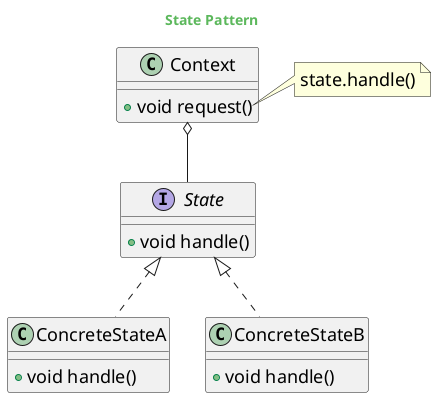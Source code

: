 @startuml

skinparam backgroundcolor transparent
skinparam classFontSize 18
skinparam noteFontSize 18
skinparam arrowFontSize 18
skinparam classAttributeFontSize 18

skinparam titleFontColor #5cb85c

Title State Pattern

class Context{
    + void request()
}

interface State{
    + void handle()
}

class ConcreteStateA implements State{
    + void handle()
}
class ConcreteStateB implements State{
    + void handle()
}

Context o-- State

note right of Context::request
    state.handle()
end note


@enduml